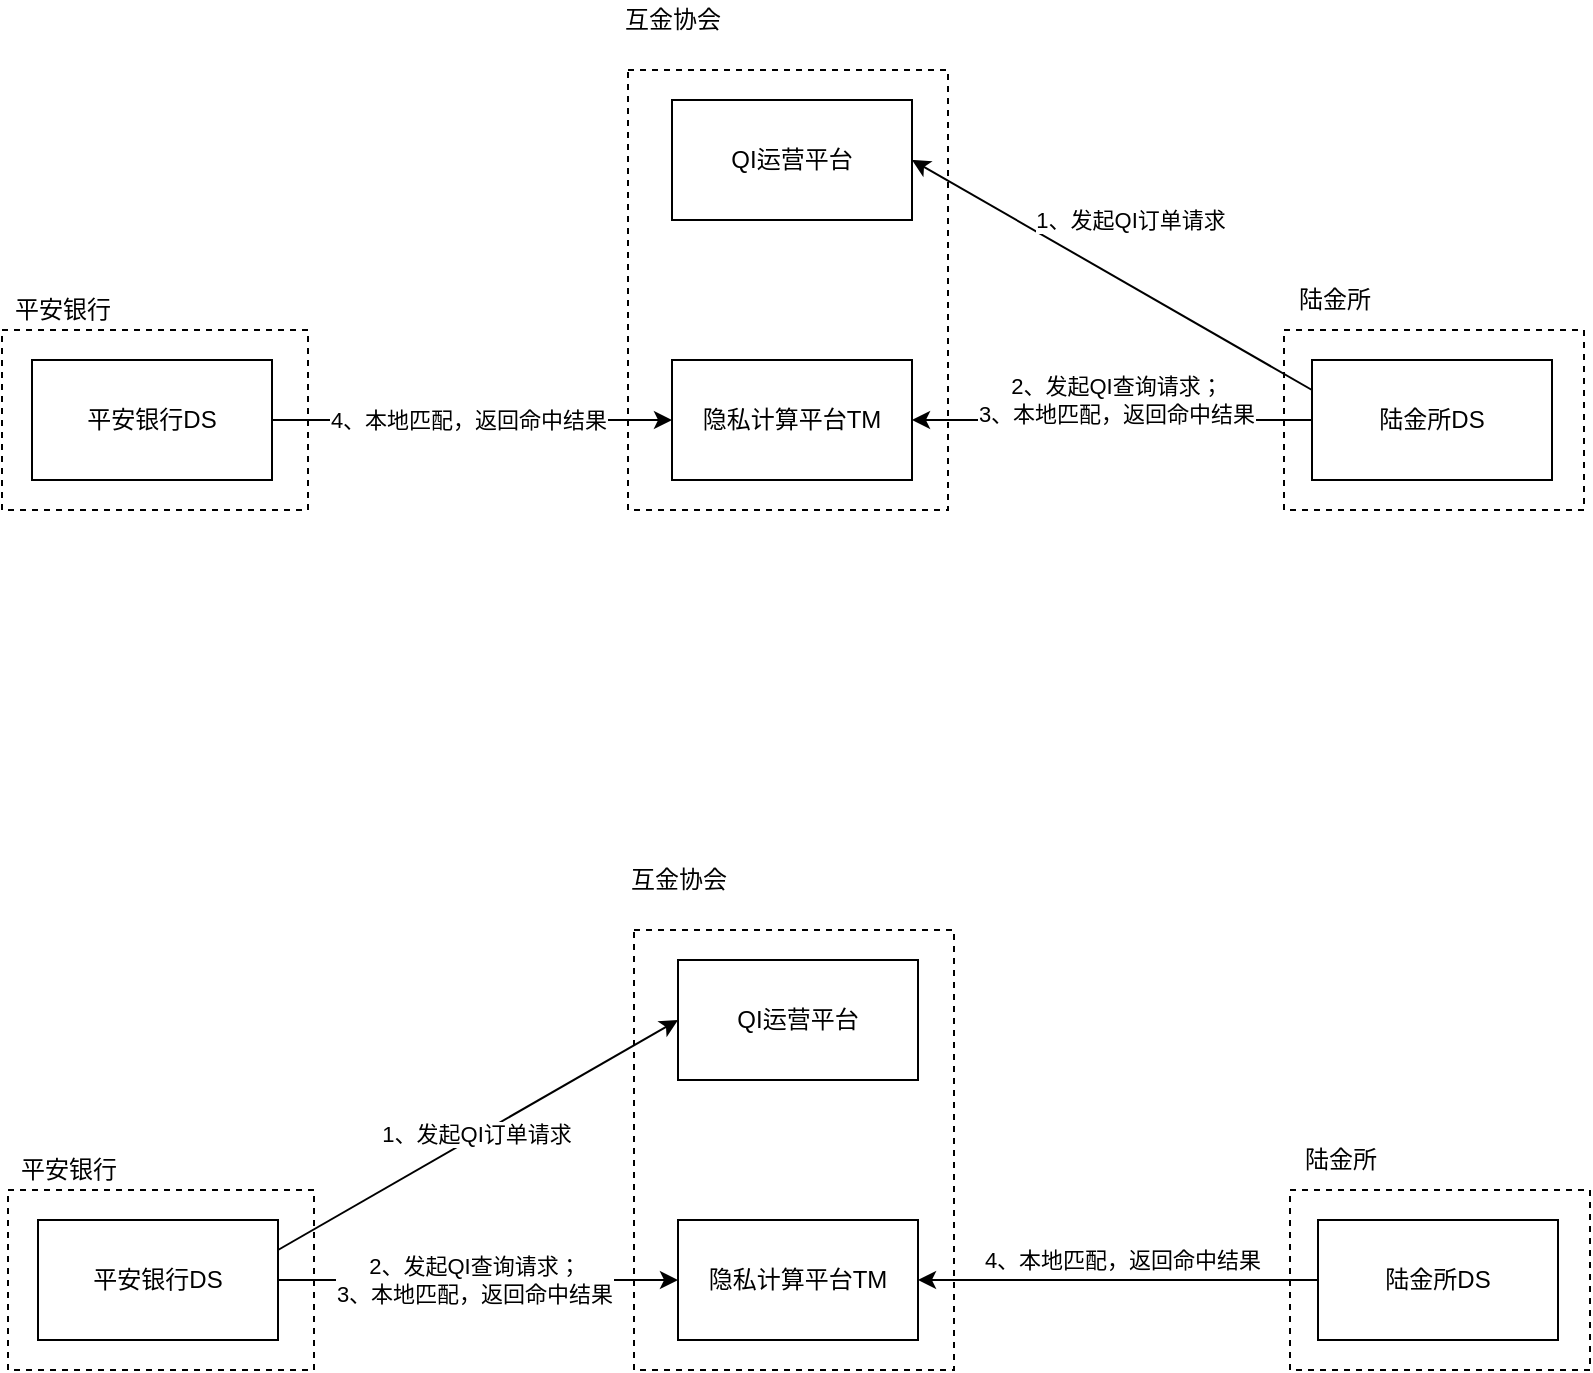 <mxfile version="14.2.7" type="github">
  <diagram id="YXZVXIIgtDqCSdMB-Rmm" name="Page-1">
    <mxGraphModel dx="1178" dy="706" grid="1" gridSize="10" guides="1" tooltips="1" connect="1" arrows="1" fold="1" page="1" pageScale="1" pageWidth="827" pageHeight="1169" math="0" shadow="0">
      <root>
        <mxCell id="0" />
        <mxCell id="1" parent="0" />
        <mxCell id="jib970l90Mzl68ny4eWo-14" value="" style="rounded=0;whiteSpace=wrap;html=1;dashed=1;labelBackgroundColor=none;" vertex="1" parent="1">
          <mxGeometry x="15" y="285" width="153" height="90" as="geometry" />
        </mxCell>
        <mxCell id="jib970l90Mzl68ny4eWo-11" value="" style="rounded=0;whiteSpace=wrap;html=1;dashed=1;labelBackgroundColor=none;" vertex="1" parent="1">
          <mxGeometry x="656" y="285" width="150" height="90" as="geometry" />
        </mxCell>
        <mxCell id="jib970l90Mzl68ny4eWo-9" value="" style="rounded=0;whiteSpace=wrap;html=1;dashed=1;labelBackgroundColor=none;" vertex="1" parent="1">
          <mxGeometry x="328" y="155" width="160" height="220" as="geometry" />
        </mxCell>
        <mxCell id="jib970l90Mzl68ny4eWo-1" value="隐私计算平台TM" style="rounded=0;whiteSpace=wrap;html=1;" vertex="1" parent="1">
          <mxGeometry x="350" y="300" width="120" height="60" as="geometry" />
        </mxCell>
        <mxCell id="jib970l90Mzl68ny4eWo-2" value="QI运营平台" style="rounded=0;whiteSpace=wrap;html=1;" vertex="1" parent="1">
          <mxGeometry x="350" y="170" width="120" height="60" as="geometry" />
        </mxCell>
        <mxCell id="jib970l90Mzl68ny4eWo-3" value="平安银行DS" style="rounded=0;whiteSpace=wrap;html=1;" vertex="1" parent="1">
          <mxGeometry x="30" y="300" width="120" height="60" as="geometry" />
        </mxCell>
        <mxCell id="jib970l90Mzl68ny4eWo-4" value="陆金所DS" style="rounded=0;whiteSpace=wrap;html=1;" vertex="1" parent="1">
          <mxGeometry x="670" y="300" width="120" height="60" as="geometry" />
        </mxCell>
        <mxCell id="jib970l90Mzl68ny4eWo-6" value="" style="endArrow=classic;html=1;exitX=1;exitY=0.5;exitDx=0;exitDy=0;entryX=0;entryY=0.5;entryDx=0;entryDy=0;" edge="1" parent="1" source="jib970l90Mzl68ny4eWo-3" target="jib970l90Mzl68ny4eWo-1">
          <mxGeometry width="50" height="50" relative="1" as="geometry">
            <mxPoint x="390" y="390" as="sourcePoint" />
            <mxPoint x="440" y="340" as="targetPoint" />
          </mxGeometry>
        </mxCell>
        <mxCell id="jib970l90Mzl68ny4eWo-17" value="4、本地匹配，返回命中结果" style="edgeLabel;html=1;align=center;verticalAlign=middle;resizable=0;points=[];" vertex="1" connectable="0" parent="jib970l90Mzl68ny4eWo-6">
          <mxGeometry x="-0.263" y="1" relative="1" as="geometry">
            <mxPoint x="24" y="1" as="offset" />
          </mxGeometry>
        </mxCell>
        <mxCell id="jib970l90Mzl68ny4eWo-7" value="" style="endArrow=classic;html=1;exitX=0;exitY=0.5;exitDx=0;exitDy=0;entryX=1;entryY=0.5;entryDx=0;entryDy=0;" edge="1" parent="1" source="jib970l90Mzl68ny4eWo-4" target="jib970l90Mzl68ny4eWo-1">
          <mxGeometry width="50" height="50" relative="1" as="geometry">
            <mxPoint x="390" y="390" as="sourcePoint" />
            <mxPoint x="440" y="340" as="targetPoint" />
          </mxGeometry>
        </mxCell>
        <mxCell id="jib970l90Mzl68ny4eWo-16" value="2、发起QI查询请求；&lt;br&gt;3、本地匹配，返回命中结果" style="edgeLabel;html=1;align=center;verticalAlign=middle;resizable=0;points=[];labelBackgroundColor=#ffffff;" vertex="1" connectable="0" parent="jib970l90Mzl68ny4eWo-7">
          <mxGeometry x="0.375" y="-3" relative="1" as="geometry">
            <mxPoint x="39" y="-7" as="offset" />
          </mxGeometry>
        </mxCell>
        <mxCell id="jib970l90Mzl68ny4eWo-8" value="" style="endArrow=classic;html=1;exitX=0;exitY=0.25;exitDx=0;exitDy=0;entryX=1;entryY=0.5;entryDx=0;entryDy=0;" edge="1" parent="1" source="jib970l90Mzl68ny4eWo-4" target="jib970l90Mzl68ny4eWo-2">
          <mxGeometry width="50" height="50" relative="1" as="geometry">
            <mxPoint x="390" y="390" as="sourcePoint" />
            <mxPoint x="440" y="340" as="targetPoint" />
          </mxGeometry>
        </mxCell>
        <mxCell id="jib970l90Mzl68ny4eWo-15" value="1、发起QI订单请求" style="edgeLabel;html=1;align=center;verticalAlign=middle;resizable=0;points=[];" vertex="1" connectable="0" parent="jib970l90Mzl68ny4eWo-8">
          <mxGeometry x="0.063" y="-4" relative="1" as="geometry">
            <mxPoint x="12.93" y="-20.47" as="offset" />
          </mxGeometry>
        </mxCell>
        <mxCell id="jib970l90Mzl68ny4eWo-10" value="互金协会" style="text;html=1;align=center;verticalAlign=middle;resizable=0;points=[];autosize=1;" vertex="1" parent="1">
          <mxGeometry x="320" y="120" width="60" height="20" as="geometry" />
        </mxCell>
        <mxCell id="jib970l90Mzl68ny4eWo-12" value="陆金所" style="text;html=1;align=center;verticalAlign=middle;resizable=0;points=[];autosize=1;" vertex="1" parent="1">
          <mxGeometry x="656" y="260" width="50" height="20" as="geometry" />
        </mxCell>
        <mxCell id="jib970l90Mzl68ny4eWo-13" value="平安银行" style="text;html=1;align=center;verticalAlign=middle;resizable=0;points=[];autosize=1;" vertex="1" parent="1">
          <mxGeometry x="15" y="265" width="60" height="20" as="geometry" />
        </mxCell>
        <mxCell id="jib970l90Mzl68ny4eWo-18" value="" style="rounded=0;whiteSpace=wrap;html=1;dashed=1;labelBackgroundColor=none;" vertex="1" parent="1">
          <mxGeometry x="18" y="715" width="153" height="90" as="geometry" />
        </mxCell>
        <mxCell id="jib970l90Mzl68ny4eWo-19" value="" style="rounded=0;whiteSpace=wrap;html=1;dashed=1;labelBackgroundColor=none;" vertex="1" parent="1">
          <mxGeometry x="659" y="715" width="150" height="90" as="geometry" />
        </mxCell>
        <mxCell id="jib970l90Mzl68ny4eWo-20" value="" style="rounded=0;whiteSpace=wrap;html=1;dashed=1;labelBackgroundColor=none;" vertex="1" parent="1">
          <mxGeometry x="331" y="585" width="160" height="220" as="geometry" />
        </mxCell>
        <mxCell id="jib970l90Mzl68ny4eWo-21" value="隐私计算平台TM" style="rounded=0;whiteSpace=wrap;html=1;" vertex="1" parent="1">
          <mxGeometry x="353" y="730" width="120" height="60" as="geometry" />
        </mxCell>
        <mxCell id="jib970l90Mzl68ny4eWo-22" value="QI运营平台" style="rounded=0;whiteSpace=wrap;html=1;" vertex="1" parent="1">
          <mxGeometry x="353" y="600" width="120" height="60" as="geometry" />
        </mxCell>
        <mxCell id="jib970l90Mzl68ny4eWo-23" value="平安银行DS" style="rounded=0;whiteSpace=wrap;html=1;" vertex="1" parent="1">
          <mxGeometry x="33" y="730" width="120" height="60" as="geometry" />
        </mxCell>
        <mxCell id="jib970l90Mzl68ny4eWo-24" value="陆金所DS" style="rounded=0;whiteSpace=wrap;html=1;" vertex="1" parent="1">
          <mxGeometry x="673" y="730" width="120" height="60" as="geometry" />
        </mxCell>
        <mxCell id="jib970l90Mzl68ny4eWo-25" value="" style="endArrow=classic;html=1;exitX=1;exitY=0.25;exitDx=0;exitDy=0;entryX=0;entryY=0.5;entryDx=0;entryDy=0;" edge="1" parent="1" source="jib970l90Mzl68ny4eWo-23" target="jib970l90Mzl68ny4eWo-22">
          <mxGeometry width="50" height="50" relative="1" as="geometry">
            <mxPoint x="393" y="820" as="sourcePoint" />
            <mxPoint x="443" y="770" as="targetPoint" />
          </mxGeometry>
        </mxCell>
        <mxCell id="jib970l90Mzl68ny4eWo-35" value="1、发起QI订单请求" style="edgeLabel;html=1;align=center;verticalAlign=middle;resizable=0;points=[];" vertex="1" connectable="0" parent="jib970l90Mzl68ny4eWo-25">
          <mxGeometry x="-0.005" y="1" relative="1" as="geometry">
            <mxPoint as="offset" />
          </mxGeometry>
        </mxCell>
        <mxCell id="jib970l90Mzl68ny4eWo-26" value="" style="endArrow=classic;html=1;exitX=1;exitY=0.5;exitDx=0;exitDy=0;entryX=0;entryY=0.5;entryDx=0;entryDy=0;" edge="1" parent="1" source="jib970l90Mzl68ny4eWo-23" target="jib970l90Mzl68ny4eWo-21">
          <mxGeometry width="50" height="50" relative="1" as="geometry">
            <mxPoint x="393" y="820" as="sourcePoint" />
            <mxPoint x="443" y="770" as="targetPoint" />
          </mxGeometry>
        </mxCell>
        <mxCell id="jib970l90Mzl68ny4eWo-27" value="2、发起QI查询请求；&lt;br&gt;3、本地匹配，返回命中结果" style="edgeLabel;html=1;align=center;verticalAlign=middle;resizable=0;points=[];" vertex="1" connectable="0" parent="jib970l90Mzl68ny4eWo-26">
          <mxGeometry x="-0.263" y="1" relative="1" as="geometry">
            <mxPoint x="24" y="1" as="offset" />
          </mxGeometry>
        </mxCell>
        <mxCell id="jib970l90Mzl68ny4eWo-28" value="" style="endArrow=classic;html=1;exitX=0;exitY=0.5;exitDx=0;exitDy=0;entryX=1;entryY=0.5;entryDx=0;entryDy=0;" edge="1" parent="1" source="jib970l90Mzl68ny4eWo-24" target="jib970l90Mzl68ny4eWo-21">
          <mxGeometry width="50" height="50" relative="1" as="geometry">
            <mxPoint x="393" y="820" as="sourcePoint" />
            <mxPoint x="443" y="770" as="targetPoint" />
          </mxGeometry>
        </mxCell>
        <mxCell id="jib970l90Mzl68ny4eWo-29" value="4、本地匹配，返回命中结果" style="edgeLabel;html=1;align=center;verticalAlign=middle;resizable=0;points=[];labelBackgroundColor=#ffffff;" vertex="1" connectable="0" parent="jib970l90Mzl68ny4eWo-28">
          <mxGeometry x="0.375" y="-3" relative="1" as="geometry">
            <mxPoint x="39" y="-7" as="offset" />
          </mxGeometry>
        </mxCell>
        <mxCell id="jib970l90Mzl68ny4eWo-32" value="互金协会" style="text;html=1;align=center;verticalAlign=middle;resizable=0;points=[];autosize=1;" vertex="1" parent="1">
          <mxGeometry x="323" y="550" width="60" height="20" as="geometry" />
        </mxCell>
        <mxCell id="jib970l90Mzl68ny4eWo-33" value="陆金所" style="text;html=1;align=center;verticalAlign=middle;resizable=0;points=[];autosize=1;" vertex="1" parent="1">
          <mxGeometry x="659" y="690" width="50" height="20" as="geometry" />
        </mxCell>
        <mxCell id="jib970l90Mzl68ny4eWo-34" value="平安银行" style="text;html=1;align=center;verticalAlign=middle;resizable=0;points=[];autosize=1;" vertex="1" parent="1">
          <mxGeometry x="18" y="695" width="60" height="20" as="geometry" />
        </mxCell>
      </root>
    </mxGraphModel>
  </diagram>
</mxfile>
